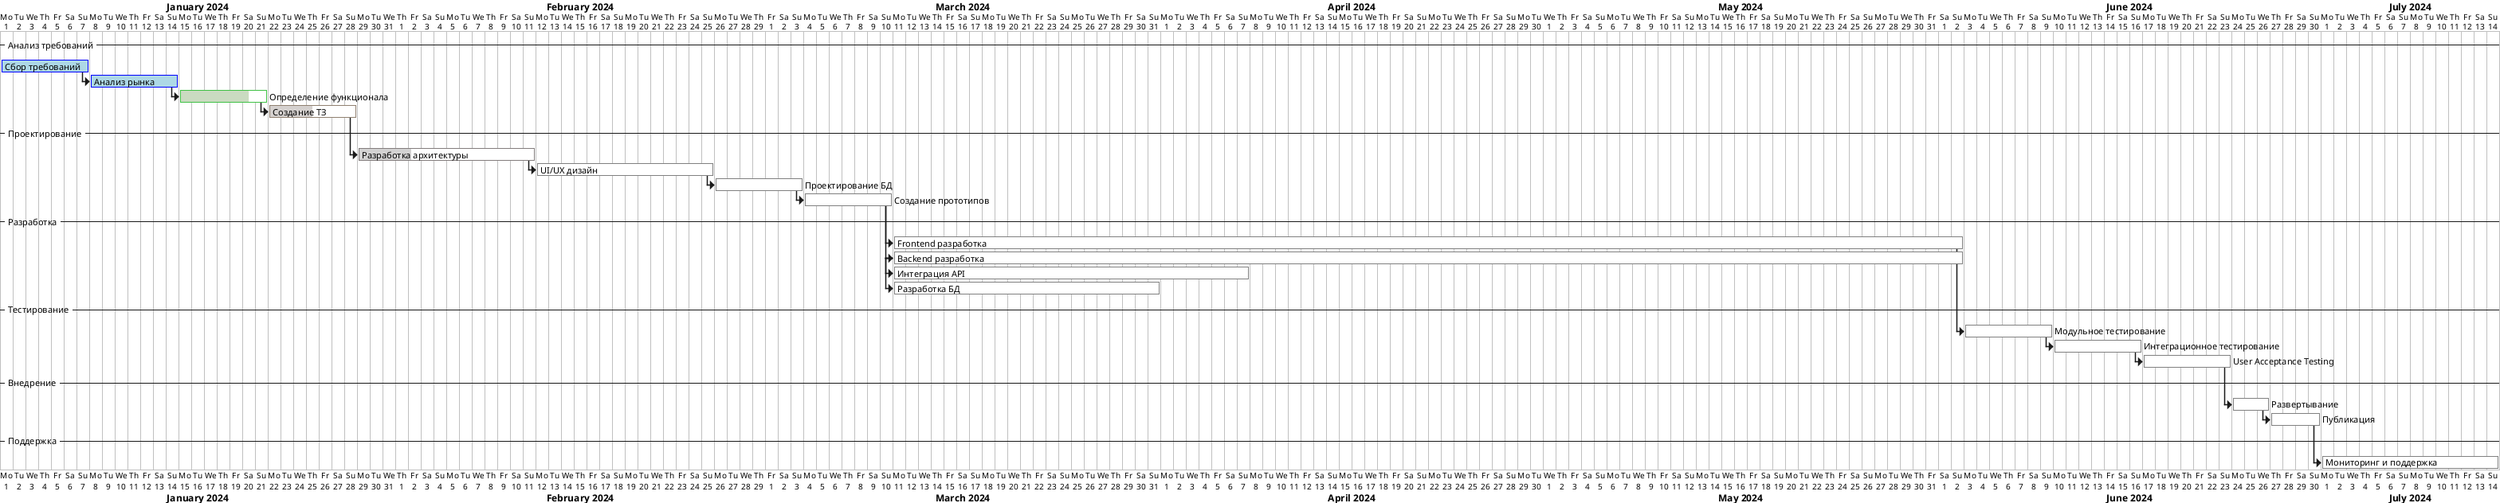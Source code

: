 @startgantt

<style>
ganttDiagram {
  task {
    BackGroundColor LightBlue
    LineColor Blue
    unstarted {
      BackGroundColor LightGray
      LineColor Gray
    }
  }
}
</style>

project starts 2024-01-01

-- Анализ требований --
[Сбор требований] as [REQ1] requires 7 days
[Анализ рынка] as [REQ2] requires 7 days
[Определение функционала] as [REQ3] requires 7 days
[Создание ТЗ] as [REQ4] requires 7 days

[REQ2] starts at [REQ1]'s end
[REQ3] starts at [REQ2]'s end
[REQ4] starts at [REQ3]'s end

[REQ1] is 100% complete
[REQ2] is 100% complete
[REQ3] is 80% complete
[REQ4] is 50% complete

-- Проектирование --
[Разработка архитектуры] as [DES1] requires 14 days
[UI/UX дизайн] as [DES2] requires 14 days
[Проектирование БД] as [DES3] requires 7 days
[Создание прототипов] as [DES4] requires 7 days

[DES1] starts at [REQ4]'s end
[DES2] starts at [DES1]'s end
[DES3] starts at [DES2]'s end
[DES4] starts at [DES3]'s end

[DES1] is 30% complete
[DES2] is 0% complete
[DES3] is 0% complete
[DES4] is 0% complete

-- Разработка --
[Frontend разработка] as [DEV1] requires 84 days
[Backend разработка] as [DEV2] requires 84 days
[Интеграция API] as [DEV3] requires 28 days
[Разработка БД] as [DEV4] requires 21 days

[DEV1] starts at [DES4]'s end
[DEV2] starts at [DES4]'s end
[DEV3] starts at [DEV2]'s start
[DEV4] starts at [DEV2]'s start

[DEV1] is 0% complete
[DEV2] is 0% complete
[DEV3] is 0% complete
[DEV4] is 0% complete

-- Тестирование --
[Модульное тестирование] as [TEST1] requires 7 days
[Интеграционное тестирование] as [TEST2] requires 7 days
[User Acceptance Testing] as [TEST3] requires 7 days

[TEST1] starts at [DEV1]'s end
[TEST2] starts at [TEST1]'s end
[TEST3] starts at [TEST2]'s end

[TEST1] is 0% complete
[TEST2] is 0% complete
[TEST3] is 0% complete

-- Внедрение --
[Развертывание] as [IMPL1] requires 3 days
[Публикация] as [IMPL2] requires 4 days

[IMPL1] starts at [TEST3]'s end
[IMPL2] starts at [IMPL1]'s end

[IMPL1] is 0% complete
[IMPL2] is 0% complete

-- Поддержка --
[Мониторинг и поддержка] as [MAINT] requires 14 days
[MAINT] starts at [IMPL2]'s end
[MAINT] is 0% complete

@endgantt
